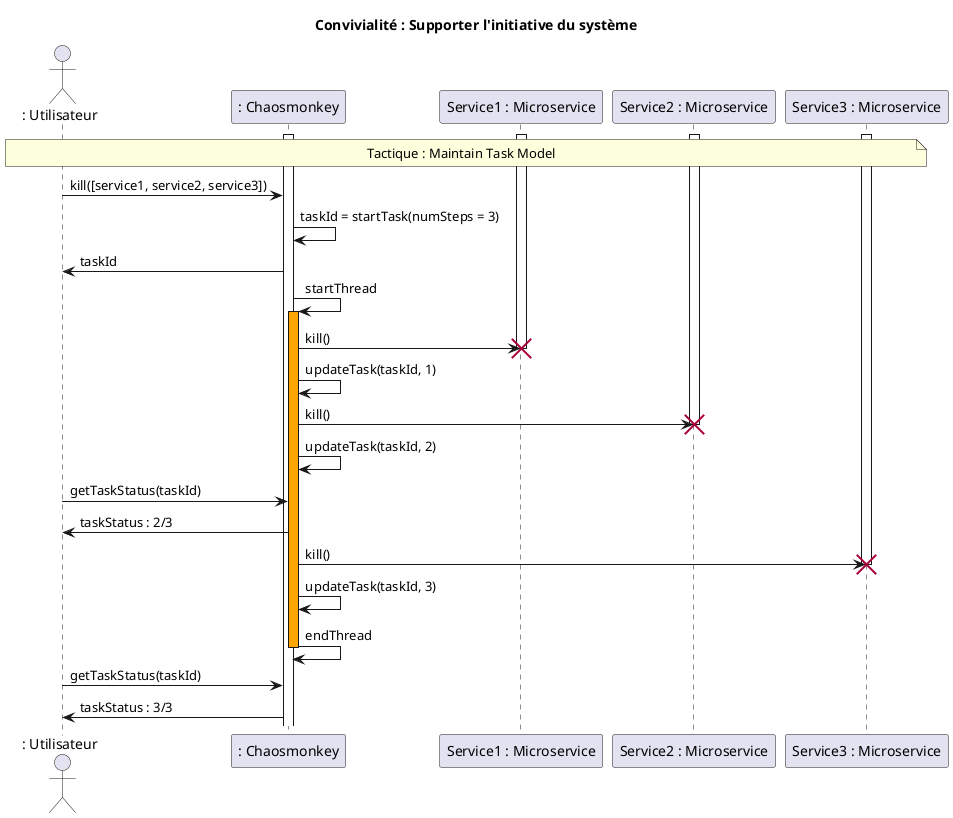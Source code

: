 @startuml Convivialité : Supporter l'initiative du système
title Convivialité : Supporter l'initiative du système

actor ": Utilisateur" as user
participant ": Chaosmonkey" as chaos
participant "Service1 : Microservice" as s1
participant "Service2 : Microservice" as s2
participant "Service3 : Microservice" as s3

note over user, s3 : Tactique : Maintain Task Model

activate chaos
activate s1
activate s2
activate s3

user -> chaos : kill([service1, service2, service3])
chaos -> chaos : taskId = startTask(numSteps = 3)
chaos -> user : taskId

chaos -> chaos : startThread
activate chaos #orange

chaos -> s1 : kill()
destroy s1
chaos -> chaos : updateTask(taskId, 1)
chaos -> s2 : kill()
destroy s2
chaos -> chaos : updateTask(taskId, 2)
user -> chaos : getTaskStatus(taskId)
chaos -> user : taskStatus : 2/3
chaos -> s3 : kill()
destroy s3
chaos -> chaos : updateTask(taskId, 3)

chaos -> chaos : endThread
deactivate chaos

user -> chaos : getTaskStatus(taskId)
chaos -> user : taskStatus : 3/3




@enduml
